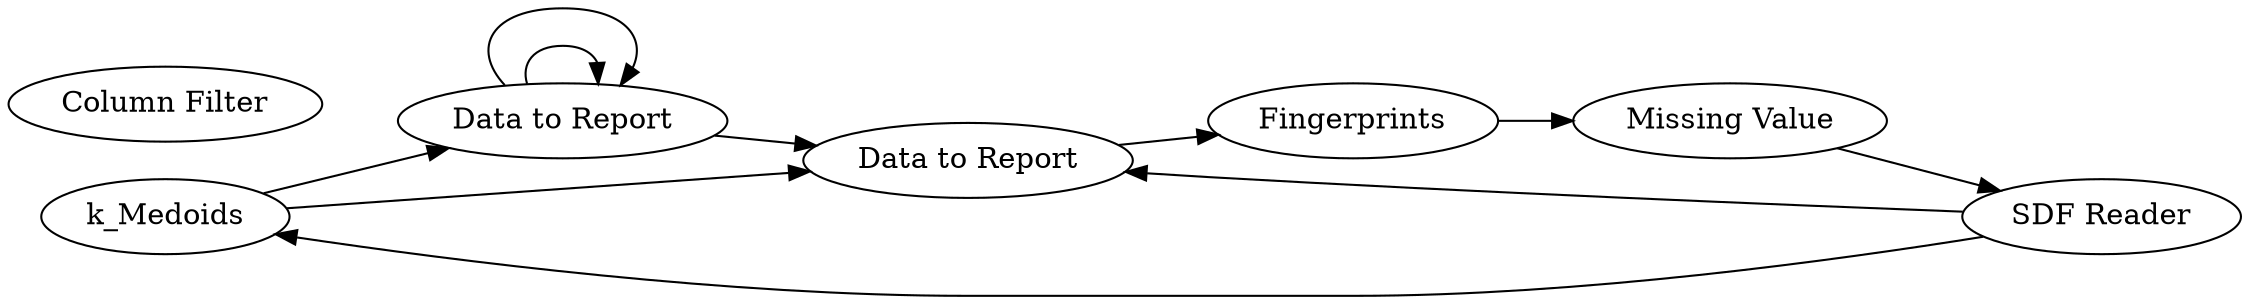 digraph {
	5 [label=k_Medoids]
	6 [label="Column Filter"]
	7 [label="Reference Column Filter"]
	8 [label="Molecule to CDK"]
	9 [label=Fingerprints]
	11 [label="Distance Matrix Calculate"]
	13 [label="Missing Value"]
	7 [label="Data to Report"]
	8 [label="Data to Report"]
	11 [label="SDF Reader"]
	5 -> 7
	5 -> 8
	7 -> 7
	8 -> 9
	9 -> 13
	11 -> 5
	13 -> 11
	7 -> 7
	7 -> 8
	11 -> 8
	rankdir=LR
}

